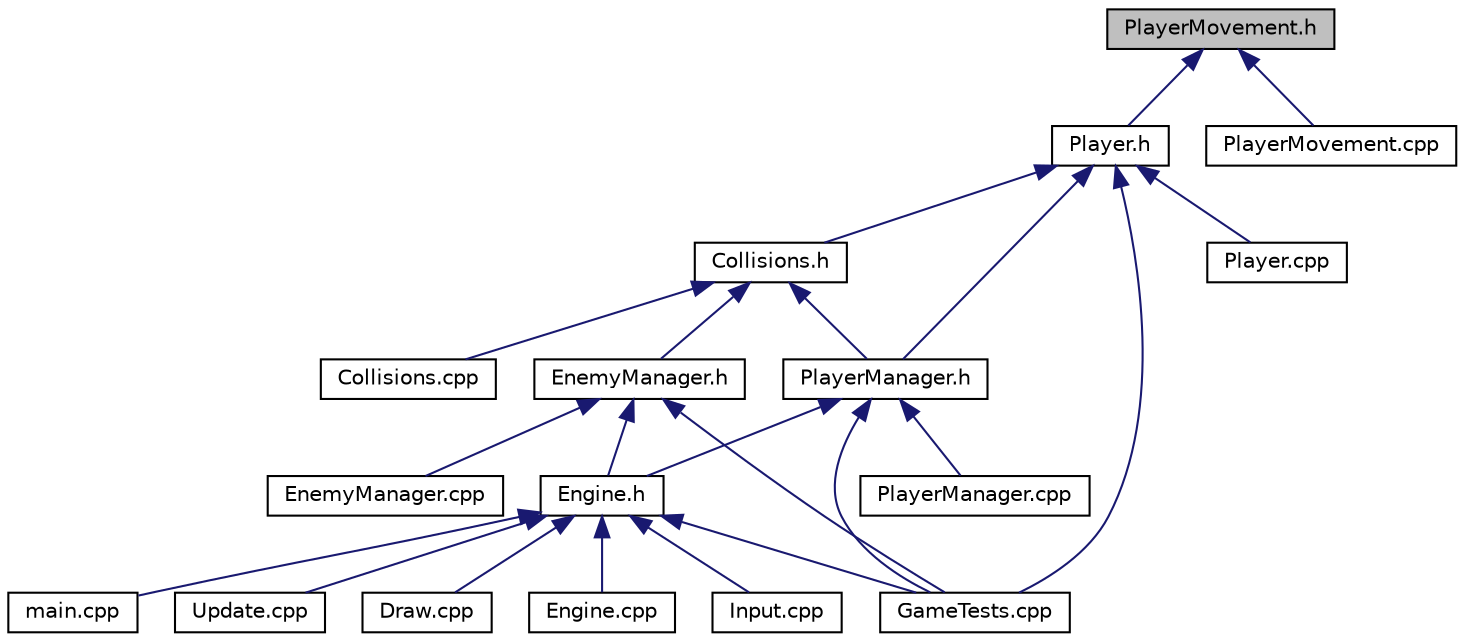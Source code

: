 digraph "PlayerMovement.h"
{
  edge [fontname="Helvetica",fontsize="10",labelfontname="Helvetica",labelfontsize="10"];
  node [fontname="Helvetica",fontsize="10",shape=record];
  Node2 [label="PlayerMovement.h",height=0.2,width=0.4,color="black", fillcolor="grey75", style="filled", fontcolor="black"];
  Node2 -> Node3 [dir="back",color="midnightblue",fontsize="10",style="solid"];
  Node3 [label="Player.h",height=0.2,width=0.4,color="black", fillcolor="white", style="filled",URL="$_player_8h.html",tooltip="Player class has the needed member functions for the player, such as their position, sprite, speed, rotation and their bullets active on the screen. The player&#39;s movement is determined by the current input. THe player is able to shoot as well. "];
  Node3 -> Node4 [dir="back",color="midnightblue",fontsize="10",style="solid"];
  Node4 [label="Collisions.h",height=0.2,width=0.4,color="black", fillcolor="white", style="filled",URL="$_collisions_8h.html",tooltip="A class to evaluate the needed collisions. Currently they are enemy bullets to player, player bullets to enemy, enemy position to player. "];
  Node4 -> Node5 [dir="back",color="midnightblue",fontsize="10",style="solid"];
  Node5 [label="Collisions.cpp",height=0.2,width=0.4,color="black", fillcolor="white", style="filled",URL="$_collisions_8cpp.html"];
  Node4 -> Node6 [dir="back",color="midnightblue",fontsize="10",style="solid"];
  Node6 [label="PlayerManager.h",height=0.2,width=0.4,color="black", fillcolor="white", style="filled",URL="$_player_manager_8h.html",tooltip="The playermanager will maintain all updates and events to the player, such as player input..."];
  Node6 -> Node7 [dir="back",color="midnightblue",fontsize="10",style="solid"];
  Node7 [label="Engine.h",height=0.2,width=0.4,color="black", fillcolor="white", style="filled",URL="$_engine_8h.html",tooltip="The engine is an instance of the game itself. The engine is the interface to the player, with the play window and player input. "];
  Node7 -> Node8 [dir="back",color="midnightblue",fontsize="10",style="solid"];
  Node8 [label="Draw.cpp",height=0.2,width=0.4,color="black", fillcolor="white", style="filled",URL="$_draw_8cpp.html"];
  Node7 -> Node9 [dir="back",color="midnightblue",fontsize="10",style="solid"];
  Node9 [label="Engine.cpp",height=0.2,width=0.4,color="black", fillcolor="white", style="filled",URL="$_engine_8cpp.html"];
  Node7 -> Node10 [dir="back",color="midnightblue",fontsize="10",style="solid"];
  Node10 [label="GameTests.cpp",height=0.2,width=0.4,color="black", fillcolor="white", style="filled",URL="$_game_tests_8cpp.html"];
  Node7 -> Node11 [dir="back",color="midnightblue",fontsize="10",style="solid"];
  Node11 [label="Input.cpp",height=0.2,width=0.4,color="black", fillcolor="white", style="filled",URL="$_input_8cpp.html"];
  Node7 -> Node12 [dir="back",color="midnightblue",fontsize="10",style="solid"];
  Node12 [label="main.cpp",height=0.2,width=0.4,color="black", fillcolor="white", style="filled",URL="$main_8cpp.html"];
  Node7 -> Node13 [dir="back",color="midnightblue",fontsize="10",style="solid"];
  Node13 [label="Update.cpp",height=0.2,width=0.4,color="black", fillcolor="white", style="filled",URL="$_update_8cpp.html"];
  Node6 -> Node10 [dir="back",color="midnightblue",fontsize="10",style="solid"];
  Node6 -> Node14 [dir="back",color="midnightblue",fontsize="10",style="solid"];
  Node14 [label="PlayerManager.cpp",height=0.2,width=0.4,color="black", fillcolor="white", style="filled",URL="$_player_manager_8cpp.html"];
  Node4 -> Node15 [dir="back",color="midnightblue",fontsize="10",style="solid"];
  Node15 [label="EnemyManager.h",height=0.2,width=0.4,color="black", fillcolor="white", style="filled",URL="$_enemy_manager_8h.html",tooltip="Manager class for an enemy. This class will maintain the amount of enemies in the game..."];
  Node15 -> Node7 [dir="back",color="midnightblue",fontsize="10",style="solid"];
  Node15 -> Node16 [dir="back",color="midnightblue",fontsize="10",style="solid"];
  Node16 [label="EnemyManager.cpp",height=0.2,width=0.4,color="black", fillcolor="white", style="filled",URL="$_enemy_manager_8cpp.html"];
  Node15 -> Node10 [dir="back",color="midnightblue",fontsize="10",style="solid"];
  Node3 -> Node6 [dir="back",color="midnightblue",fontsize="10",style="solid"];
  Node3 -> Node10 [dir="back",color="midnightblue",fontsize="10",style="solid"];
  Node3 -> Node17 [dir="back",color="midnightblue",fontsize="10",style="solid"];
  Node17 [label="Player.cpp",height=0.2,width=0.4,color="black", fillcolor="white", style="filled",URL="$_player_8cpp.html"];
  Node2 -> Node18 [dir="back",color="midnightblue",fontsize="10",style="solid"];
  Node18 [label="PlayerMovement.cpp",height=0.2,width=0.4,color="black", fillcolor="white", style="filled",URL="$_player_movement_8cpp.html"];
}
